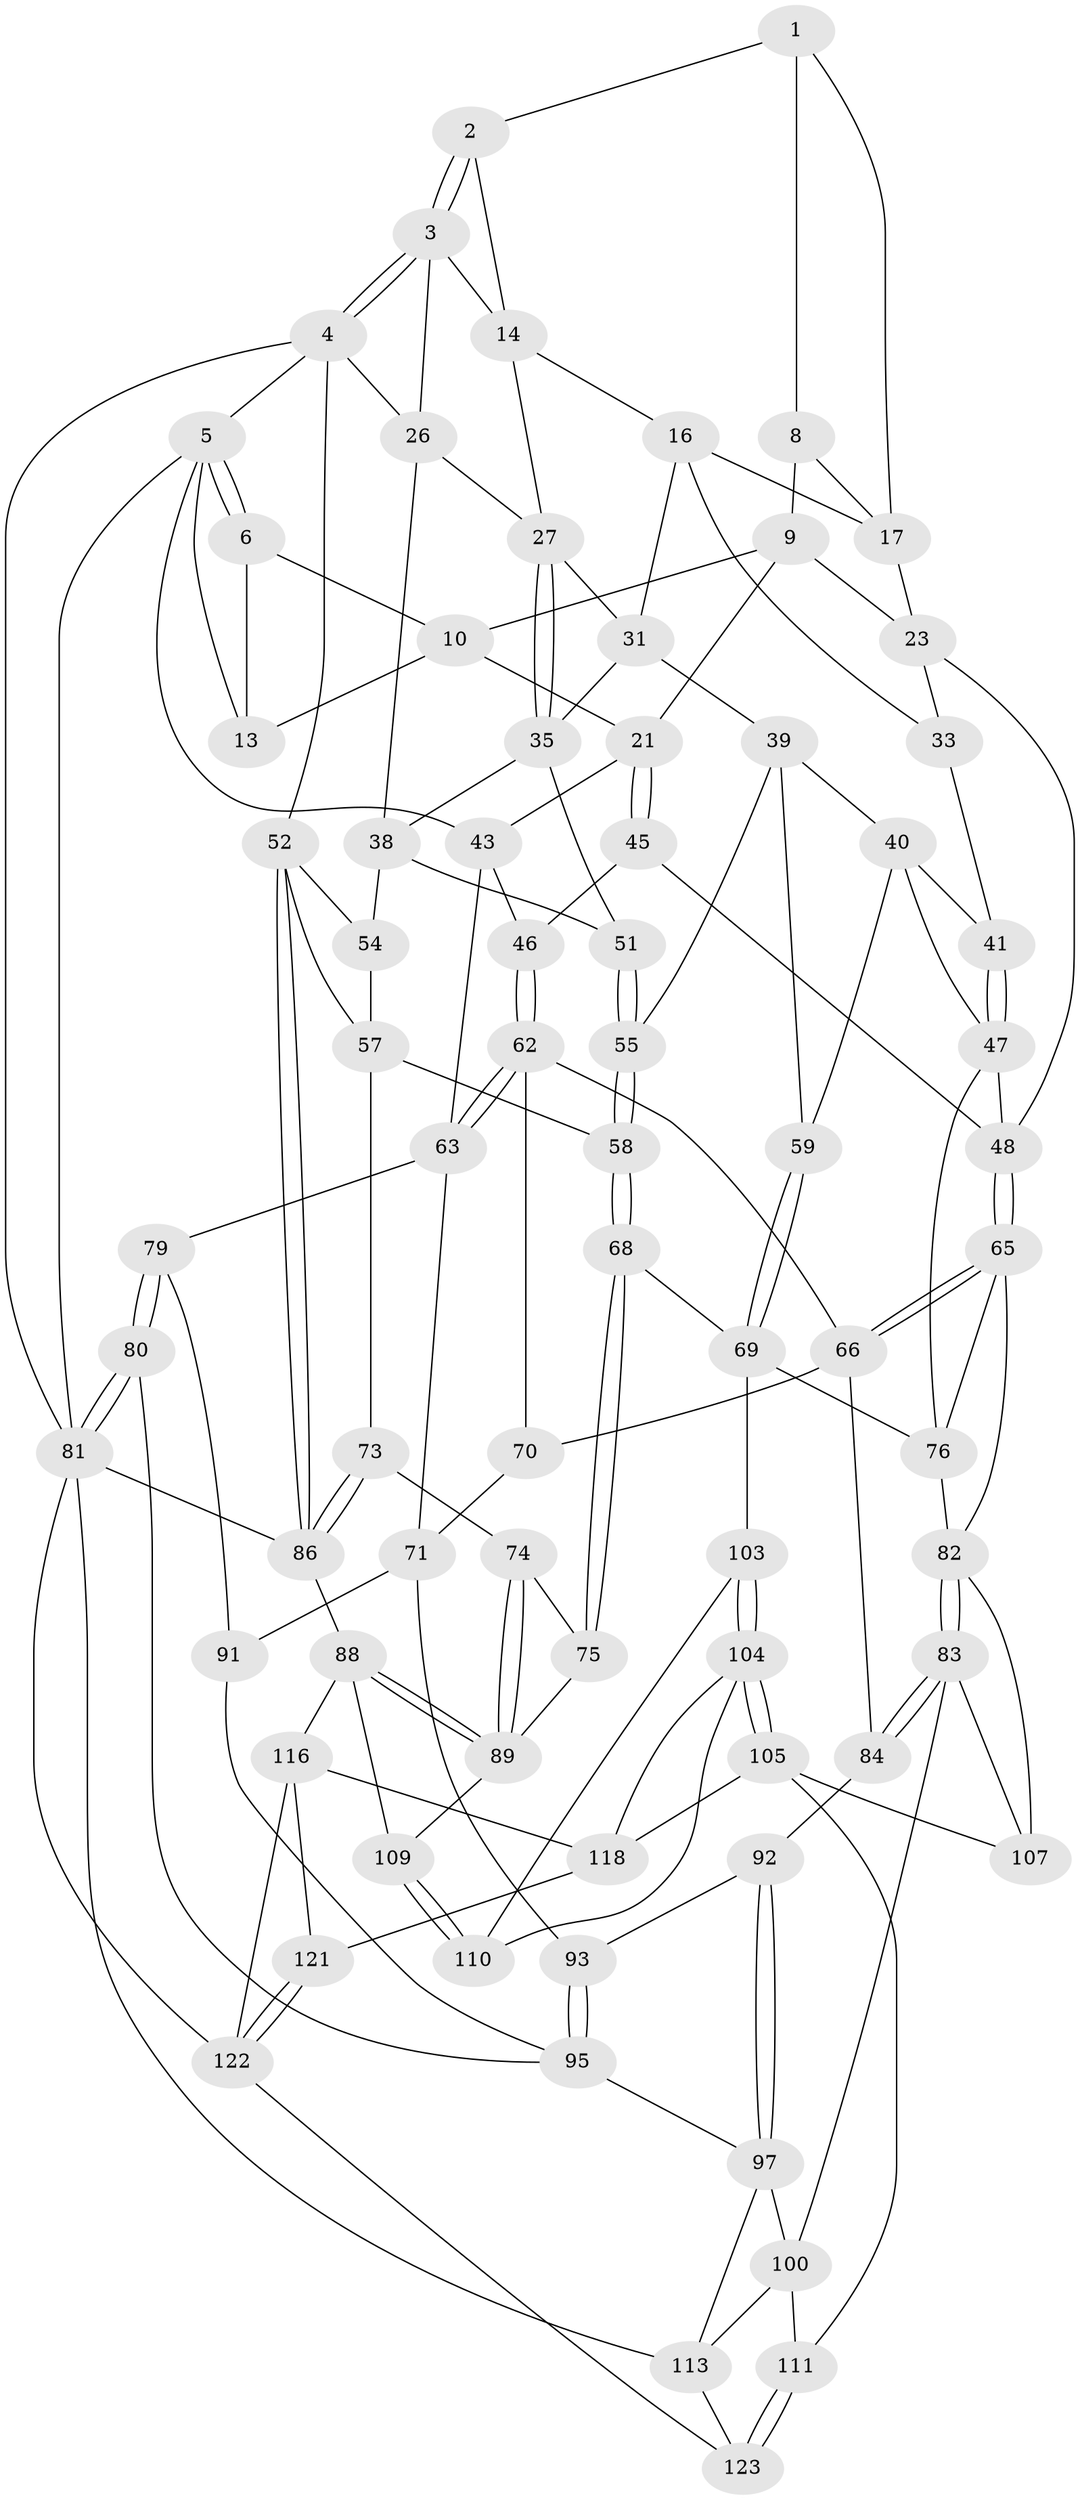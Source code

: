 // original degree distribution, {3: 0.016129032258064516, 4: 0.2661290322580645, 5: 0.46774193548387094, 6: 0.25}
// Generated by graph-tools (version 1.1) at 2025/11/02/27/25 16:11:55]
// undirected, 76 vertices, 168 edges
graph export_dot {
graph [start="1"]
  node [color=gray90,style=filled];
  1 [pos="+0.38567045422208956+0",super="+7"];
  2 [pos="+0.608772145308472+0"];
  3 [pos="+1+0",super="+25"];
  4 [pos="+1+0",super="+29"];
  5 [pos="+0+0",super="+12"];
  6 [pos="+0.17041107401961386+0",super="+11"];
  8 [pos="+0.28457343784775824+0.043193353075258185"];
  9 [pos="+0.23343720616510297+0.06837178586817204",super="+20"];
  10 [pos="+0.2177908179991294+0.06464945527097966",super="+19"];
  13 [pos="+0.10615270663544825+0.06654512794595854"];
  14 [pos="+0.623799134460592+0",super="+15"];
  16 [pos="+0.47196601561845514+0.13129491048534486",super="+32"];
  17 [pos="+0.4096181342221249+0.1173568135659903",super="+18"];
  21 [pos="+0.17822995191864993+0.2389987634572394",super="+22"];
  23 [pos="+0.29952941447098264+0.23514997491001602",super="+24"];
  26 [pos="+0.8292046365385809+0.0964719103116483",super="+30"];
  27 [pos="+0.7430298162917987+0.1608408810263526",super="+28"];
  31 [pos="+0.5829692172912972+0.25703702834087266",super="+37"];
  33 [pos="+0.48108097216983065+0.21715063529615936",super="+34"];
  35 [pos="+0.748466936530788+0.1890488057378327",super="+36"];
  38 [pos="+0.9584160910888279+0.22636799332709417",super="+50"];
  39 [pos="+0.567109534145742+0.3539282675798083",super="+56"];
  40 [pos="+0.46529307892763877+0.40009836096840456",super="+60"];
  41 [pos="+0.4569262219504715+0.40035856911676093",super="+42"];
  43 [pos="+0+0.27730483711729303",super="+44"];
  45 [pos="+0.16599029905562573+0.442681237807198"];
  46 [pos="+0.1576072221837058+0.44609212110825536"];
  47 [pos="+0.3616365545028838+0.4915918941779888",super="+61"];
  48 [pos="+0.3171723424362034+0.4895294234722492",super="+49"];
  51 [pos="+0.767832991487153+0.31198554153160424"];
  52 [pos="+1+0.5369387939092636",super="+53"];
  54 [pos="+0.9204851139314995+0.4049425371013974"];
  55 [pos="+0.7747642135507953+0.4542760800197679"];
  57 [pos="+0.7885201482904277+0.46453792321272747",super="+72"];
  58 [pos="+0.7845653536108362+0.46358119509254825"];
  59 [pos="+0.5913726570774299+0.5858320808630274"];
  62 [pos="+0.12870206537040427+0.49706308047355263",super="+67"];
  63 [pos="+0.062128151301159215+0.5233710049536247",super="+64"];
  65 [pos="+0.26110958815079643+0.5695020208997559",super="+78"];
  66 [pos="+0.23445241027867714+0.5834256609567304",super="+85"];
  68 [pos="+0.6946694251505858+0.6670867373534461"];
  69 [pos="+0.5995225199639959+0.6002932857809652",super="+94"];
  70 [pos="+0.14623925840388033+0.6013561217396074"];
  71 [pos="+0.08380814976380592+0.6266187062772596",super="+90"];
  73 [pos="+0.8696620739599716+0.5869991918453074"];
  74 [pos="+0.8614689100467608+0.6019805958378295"];
  75 [pos="+0.7208018445035985+0.7160153033660321"];
  76 [pos="+0.39648639737952096+0.6922213659638966",super="+77"];
  79 [pos="+0+0.5320400705138278"];
  80 [pos="+0+0.8951566541744319"];
  81 [pos="+0+1",super="+101"];
  82 [pos="+0.2653836775483134+0.7191300354382275",super="+102"];
  83 [pos="+0.250115926674832+0.7240782941835318",super="+99"];
  84 [pos="+0.19883828891090316+0.6625842967543215"];
  86 [pos="+1+0.867112248350403",super="+87"];
  88 [pos="+1+0.8547208317564825",super="+115"];
  89 [pos="+0.9627149702450508+0.8019402196337719",super="+108"];
  91 [pos="+0.04375746621643933+0.631150476788387"];
  92 [pos="+0.12040980174207845+0.6926772106397969"];
  93 [pos="+0.08018200953994546+0.647604367884483"];
  95 [pos="+0+0.8276532628160734",super="+96"];
  97 [pos="+0.10785628544456495+0.7906211847741678",super="+98"];
  100 [pos="+0.1893824375211955+0.7982538207315115",super="+112"];
  103 [pos="+0.4634584443387159+0.7589682552075402"];
  104 [pos="+0.4553900199525232+0.8423171084749329",super="+114"];
  105 [pos="+0.4516755757057405+0.8579714995620339",super="+106"];
  107 [pos="+0.3206147302904421+0.8402002674870228"];
  109 [pos="+0.6980022074613038+0.7553022451984223"];
  110 [pos="+0.679883036295837+0.7637894623862094"];
  111 [pos="+0.28791441115364375+1"];
  113 [pos="+0.11279567115180344+0.9003693459597365",super="+119"];
  116 [pos="+0.7238721077962219+0.9622024710819825",super="+117"];
  118 [pos="+0.5965414994264199+0.8968780993320458",super="+120"];
  121 [pos="+0.5464375957836008+1"];
  122 [pos="+0.5379645317465813+1",super="+124"];
  123 [pos="+0.27538827050871584+1"];
  1 -- 2;
  1 -- 8;
  1 -- 17;
  2 -- 3;
  2 -- 3;
  2 -- 14;
  3 -- 4;
  3 -- 4;
  3 -- 26;
  3 -- 14;
  4 -- 5;
  4 -- 81;
  4 -- 52;
  4 -- 26;
  5 -- 6;
  5 -- 6;
  5 -- 81;
  5 -- 13;
  5 -- 43;
  6 -- 10;
  6 -- 13;
  8 -- 9;
  8 -- 17;
  9 -- 10;
  9 -- 21;
  9 -- 23;
  10 -- 21;
  10 -- 13;
  14 -- 16;
  14 -- 27;
  16 -- 17;
  16 -- 33;
  16 -- 31;
  17 -- 23;
  21 -- 45;
  21 -- 45;
  21 -- 43;
  23 -- 33;
  23 -- 48;
  26 -- 27;
  26 -- 38;
  27 -- 35;
  27 -- 35;
  27 -- 31;
  31 -- 39;
  31 -- 35;
  33 -- 41 [weight=2];
  35 -- 38;
  35 -- 51;
  38 -- 54;
  38 -- 51;
  39 -- 40;
  39 -- 59;
  39 -- 55;
  40 -- 41;
  40 -- 59;
  40 -- 47;
  41 -- 47;
  41 -- 47;
  43 -- 46;
  43 -- 63;
  45 -- 46;
  45 -- 48;
  46 -- 62;
  46 -- 62;
  47 -- 48;
  47 -- 76;
  48 -- 65;
  48 -- 65;
  51 -- 55;
  51 -- 55;
  52 -- 86;
  52 -- 86;
  52 -- 54;
  52 -- 57;
  54 -- 57;
  55 -- 58;
  55 -- 58;
  57 -- 58;
  57 -- 73;
  58 -- 68;
  58 -- 68;
  59 -- 69;
  59 -- 69;
  62 -- 63;
  62 -- 63;
  62 -- 70;
  62 -- 66;
  63 -- 71;
  63 -- 79;
  65 -- 66;
  65 -- 66;
  65 -- 82;
  65 -- 76;
  66 -- 84;
  66 -- 70;
  68 -- 69;
  68 -- 75;
  68 -- 75;
  69 -- 76;
  69 -- 103;
  70 -- 71;
  71 -- 91;
  71 -- 93;
  73 -- 74;
  73 -- 86;
  73 -- 86;
  74 -- 75;
  74 -- 89;
  74 -- 89;
  75 -- 89;
  76 -- 82;
  79 -- 80;
  79 -- 80;
  79 -- 91;
  80 -- 81;
  80 -- 81;
  80 -- 95;
  81 -- 113;
  81 -- 122;
  81 -- 86;
  82 -- 83;
  82 -- 83;
  82 -- 107;
  83 -- 84;
  83 -- 84;
  83 -- 107;
  83 -- 100;
  84 -- 92;
  86 -- 88;
  88 -- 89;
  88 -- 89;
  88 -- 116;
  88 -- 109;
  89 -- 109;
  91 -- 95;
  92 -- 93;
  92 -- 97;
  92 -- 97;
  93 -- 95;
  93 -- 95;
  95 -- 97;
  97 -- 100;
  97 -- 113;
  100 -- 113;
  100 -- 111;
  103 -- 104;
  103 -- 104;
  103 -- 110;
  104 -- 105;
  104 -- 105;
  104 -- 118;
  104 -- 110;
  105 -- 107;
  105 -- 111;
  105 -- 118;
  109 -- 110;
  109 -- 110;
  111 -- 123;
  111 -- 123;
  113 -- 123;
  116 -- 121;
  116 -- 118;
  116 -- 122;
  118 -- 121;
  121 -- 122;
  121 -- 122;
  122 -- 123;
}
